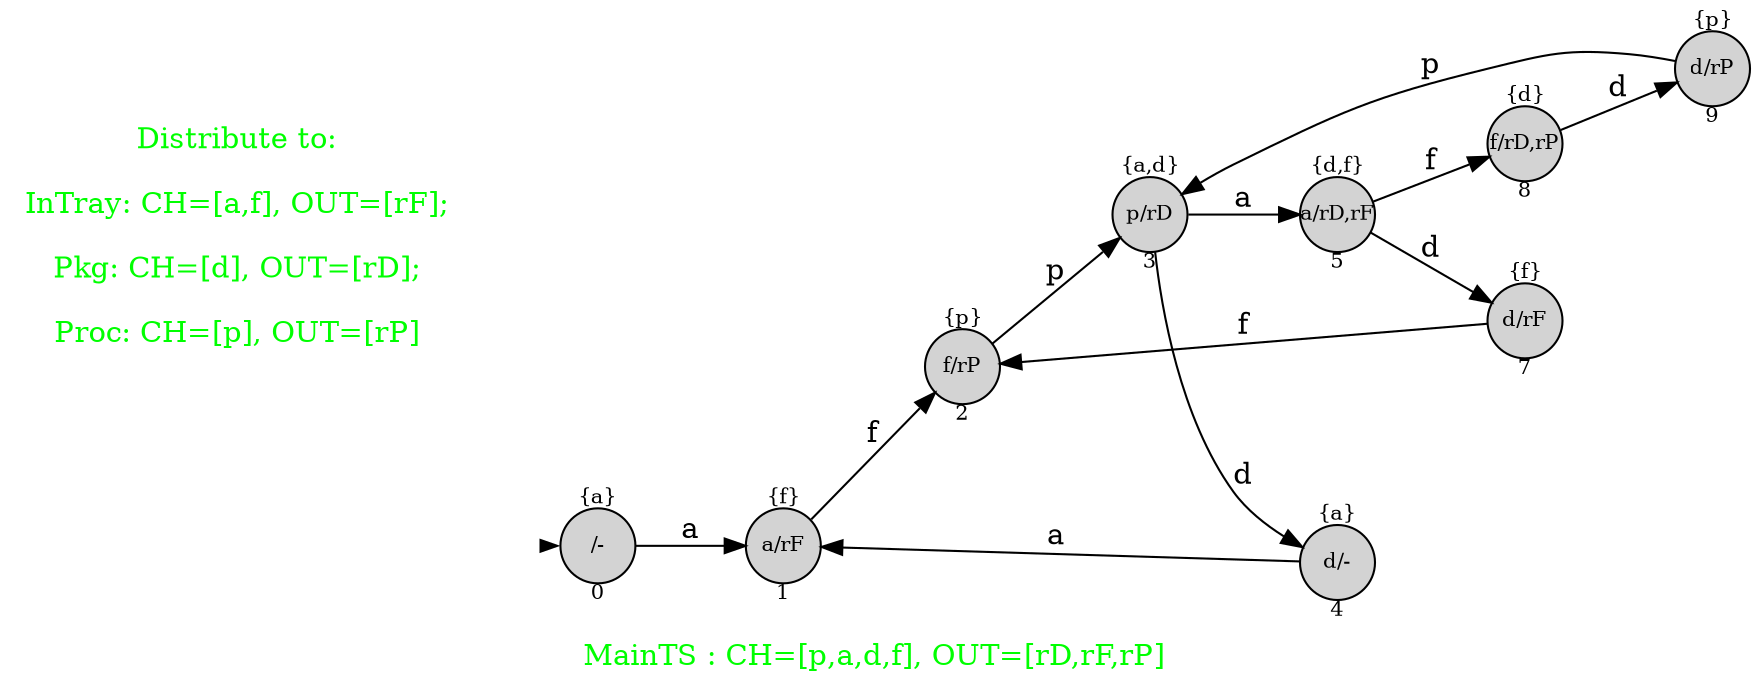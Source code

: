 digraph G {
graph [fontcolor="green",fontsize=14,rankdir=LR,ranksep=0.6,nodesep=0.5,label="
MainTS : CH=[p,a,d,f], OUT=[rD,rF,rP] "];

node[shape=circle, style=filled, fixedsize=true, fontsize=10];

init [shape=point,style=invis];
spec [fontcolor="green",fontsize=14,peripheries=0,shape=square,fixedsize=false,style="",label="Distribute to:

InTray: CH=[a,f], OUT=[rF];

Pkg: CH=[d], OUT=[rD];

Proc: CH=[p], OUT=[rP]"];
	9[label="{p}

d/rP

9"];

	0[label="{a}

/-

0"];

	1[label="{f}

a/rF

1"];

	5[label="{d,f}

a/rD,rF

5"];

	2[label="{p}

f/rP

2"];

	8[label="{d}

f/rD,rP

8"];

	3[label="{a,d}

p/rD

3"];

	4[label="{a}

d/-

4"];

	7[label="{f}

d/rF

7"];

	 init -> 0[penwidth=0,tooltip="initial state"];

	4 -> 1[label="a"];

	9 -> 3[label="p"];

	0 -> 1[label="a"];

	5 -> 7[label="d"];

	8 -> 9[label="d"];

	5 -> 8[label="f"];

	1 -> 2[label="f"];

	7 -> 2[label="f"];

	2 -> 3[label="p"];

	3 -> 4[label="d"];

	3 -> 5[label="a"];


}
